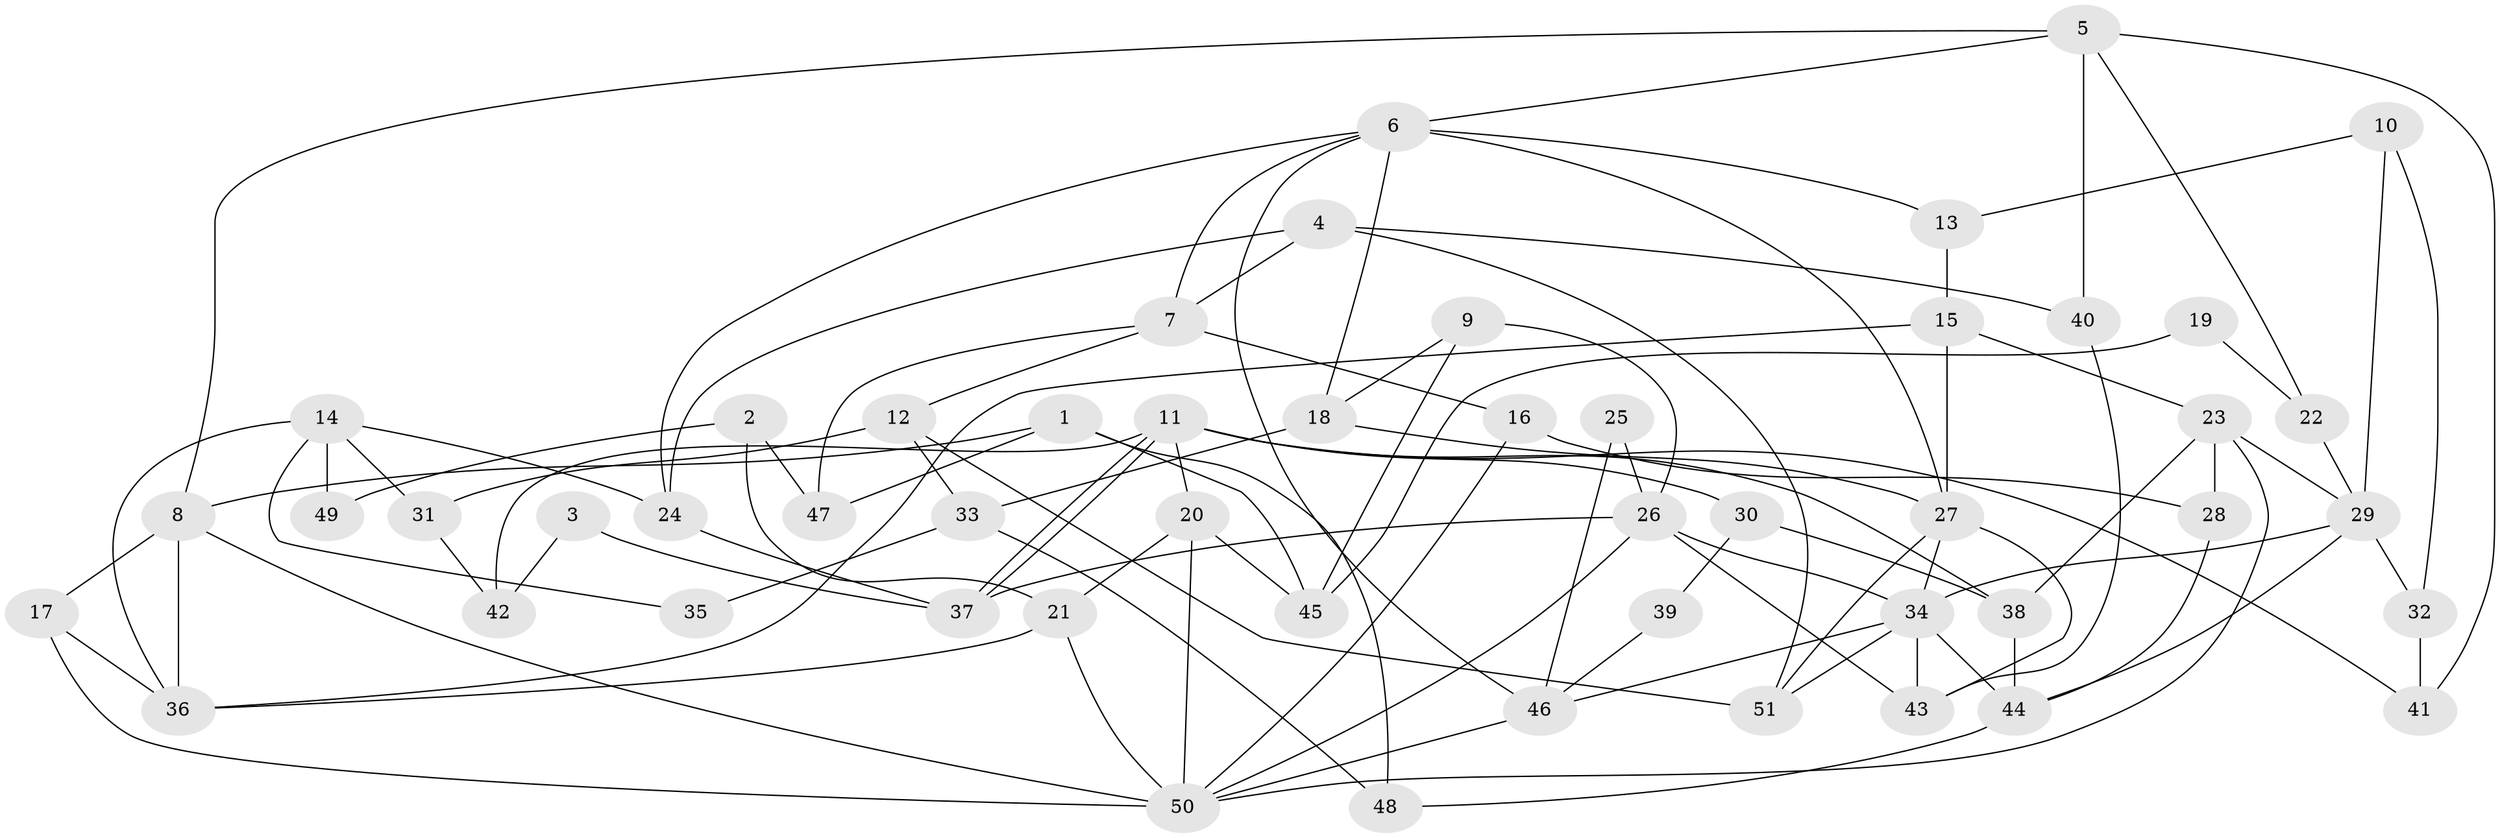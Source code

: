 // coarse degree distribution, {4: 0.3333333333333333, 3: 0.26666666666666666, 5: 0.16666666666666666, 2: 0.1, 1: 0.03333333333333333, 10: 0.06666666666666667, 6: 0.03333333333333333}
// Generated by graph-tools (version 1.1) at 2025/54/03/04/25 21:54:56]
// undirected, 51 vertices, 102 edges
graph export_dot {
graph [start="1"]
  node [color=gray90,style=filled];
  1;
  2;
  3;
  4;
  5;
  6;
  7;
  8;
  9;
  10;
  11;
  12;
  13;
  14;
  15;
  16;
  17;
  18;
  19;
  20;
  21;
  22;
  23;
  24;
  25;
  26;
  27;
  28;
  29;
  30;
  31;
  32;
  33;
  34;
  35;
  36;
  37;
  38;
  39;
  40;
  41;
  42;
  43;
  44;
  45;
  46;
  47;
  48;
  49;
  50;
  51;
  1 -- 45;
  1 -- 48;
  1 -- 8;
  1 -- 47;
  2 -- 47;
  2 -- 21;
  2 -- 49;
  3 -- 42;
  3 -- 37;
  4 -- 7;
  4 -- 40;
  4 -- 24;
  4 -- 51;
  5 -- 6;
  5 -- 8;
  5 -- 22;
  5 -- 40;
  5 -- 41;
  6 -- 46;
  6 -- 24;
  6 -- 7;
  6 -- 13;
  6 -- 18;
  6 -- 27;
  7 -- 16;
  7 -- 12;
  7 -- 47;
  8 -- 50;
  8 -- 17;
  8 -- 36;
  9 -- 18;
  9 -- 26;
  9 -- 45;
  10 -- 13;
  10 -- 29;
  10 -- 32;
  11 -- 41;
  11 -- 37;
  11 -- 37;
  11 -- 20;
  11 -- 30;
  11 -- 38;
  11 -- 42;
  12 -- 51;
  12 -- 31;
  12 -- 33;
  13 -- 15;
  14 -- 36;
  14 -- 24;
  14 -- 31;
  14 -- 35;
  14 -- 49;
  15 -- 36;
  15 -- 23;
  15 -- 27;
  16 -- 28;
  16 -- 50;
  17 -- 50;
  17 -- 36;
  18 -- 27;
  18 -- 33;
  19 -- 22;
  19 -- 45;
  20 -- 21;
  20 -- 45;
  20 -- 50;
  21 -- 36;
  21 -- 50;
  22 -- 29;
  23 -- 29;
  23 -- 50;
  23 -- 28;
  23 -- 38;
  24 -- 37;
  25 -- 26;
  25 -- 46;
  26 -- 43;
  26 -- 34;
  26 -- 37;
  26 -- 50;
  27 -- 34;
  27 -- 43;
  27 -- 51;
  28 -- 44;
  29 -- 44;
  29 -- 34;
  29 -- 32;
  30 -- 38;
  30 -- 39;
  31 -- 42;
  32 -- 41;
  33 -- 35;
  33 -- 48;
  34 -- 51;
  34 -- 43;
  34 -- 44;
  34 -- 46;
  38 -- 44;
  39 -- 46;
  40 -- 43;
  44 -- 48;
  46 -- 50;
}
